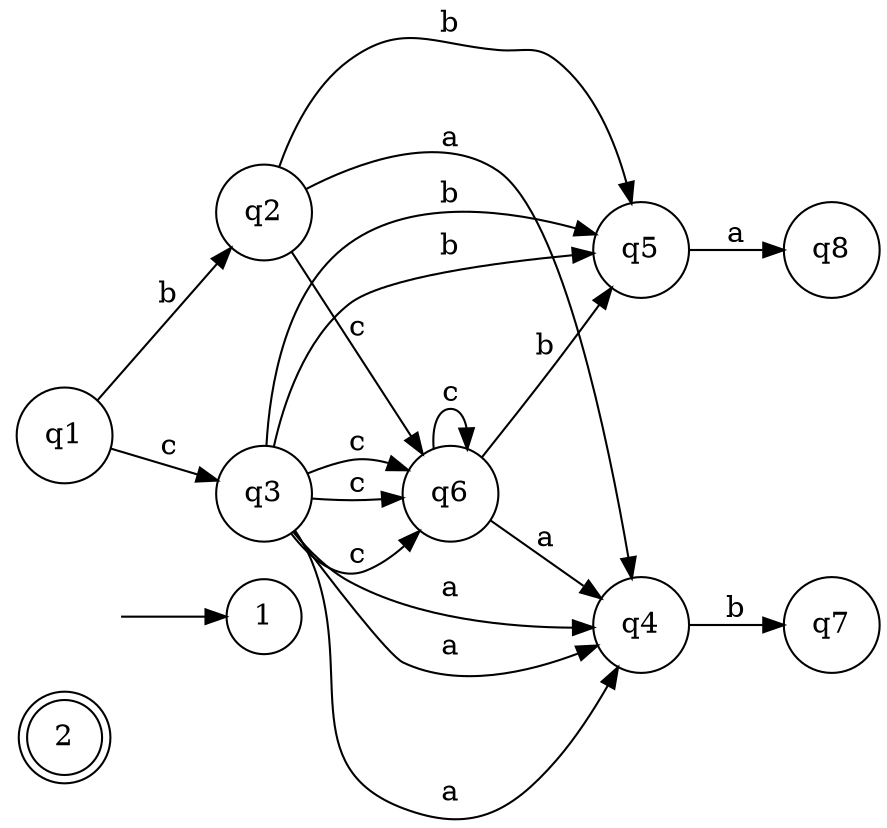 digraph finite_state_machine {
	rankdir=LR;
	node [shape = doublecircle];  2;
	node [shape = circle];
	"" [shape = none];"" [shape = none];
	"" -> 1;
	q1 -> q2 [label = "b"];
    q1 -> q3 [label = "c"];

    q2 -> q4 [label = "a"];
    q2 -> q5 [label = "b"];
    q2 -> q6 [label = "c"];

    q3 -> q4 [label = "a"];
    q3 -> q5 [label = "b"];
    q3 -> q6 [label = "c"];

    q4 -> q7 [label = "b"];

    q5 -> q8 [label = "a"];

    q6 -> q4 [label = "a"];
    q6 -> q5 [label = "b"];
    q6 -> q6 [label = "c"];

    q3 -> q4 [label = "a"];
    q3 -> q6 [label = "c"];

    q3 -> q4 [label = "a"];
    q3 -> q5 [label = "b"];
    q3 -> q6 [label = "c"];
}
